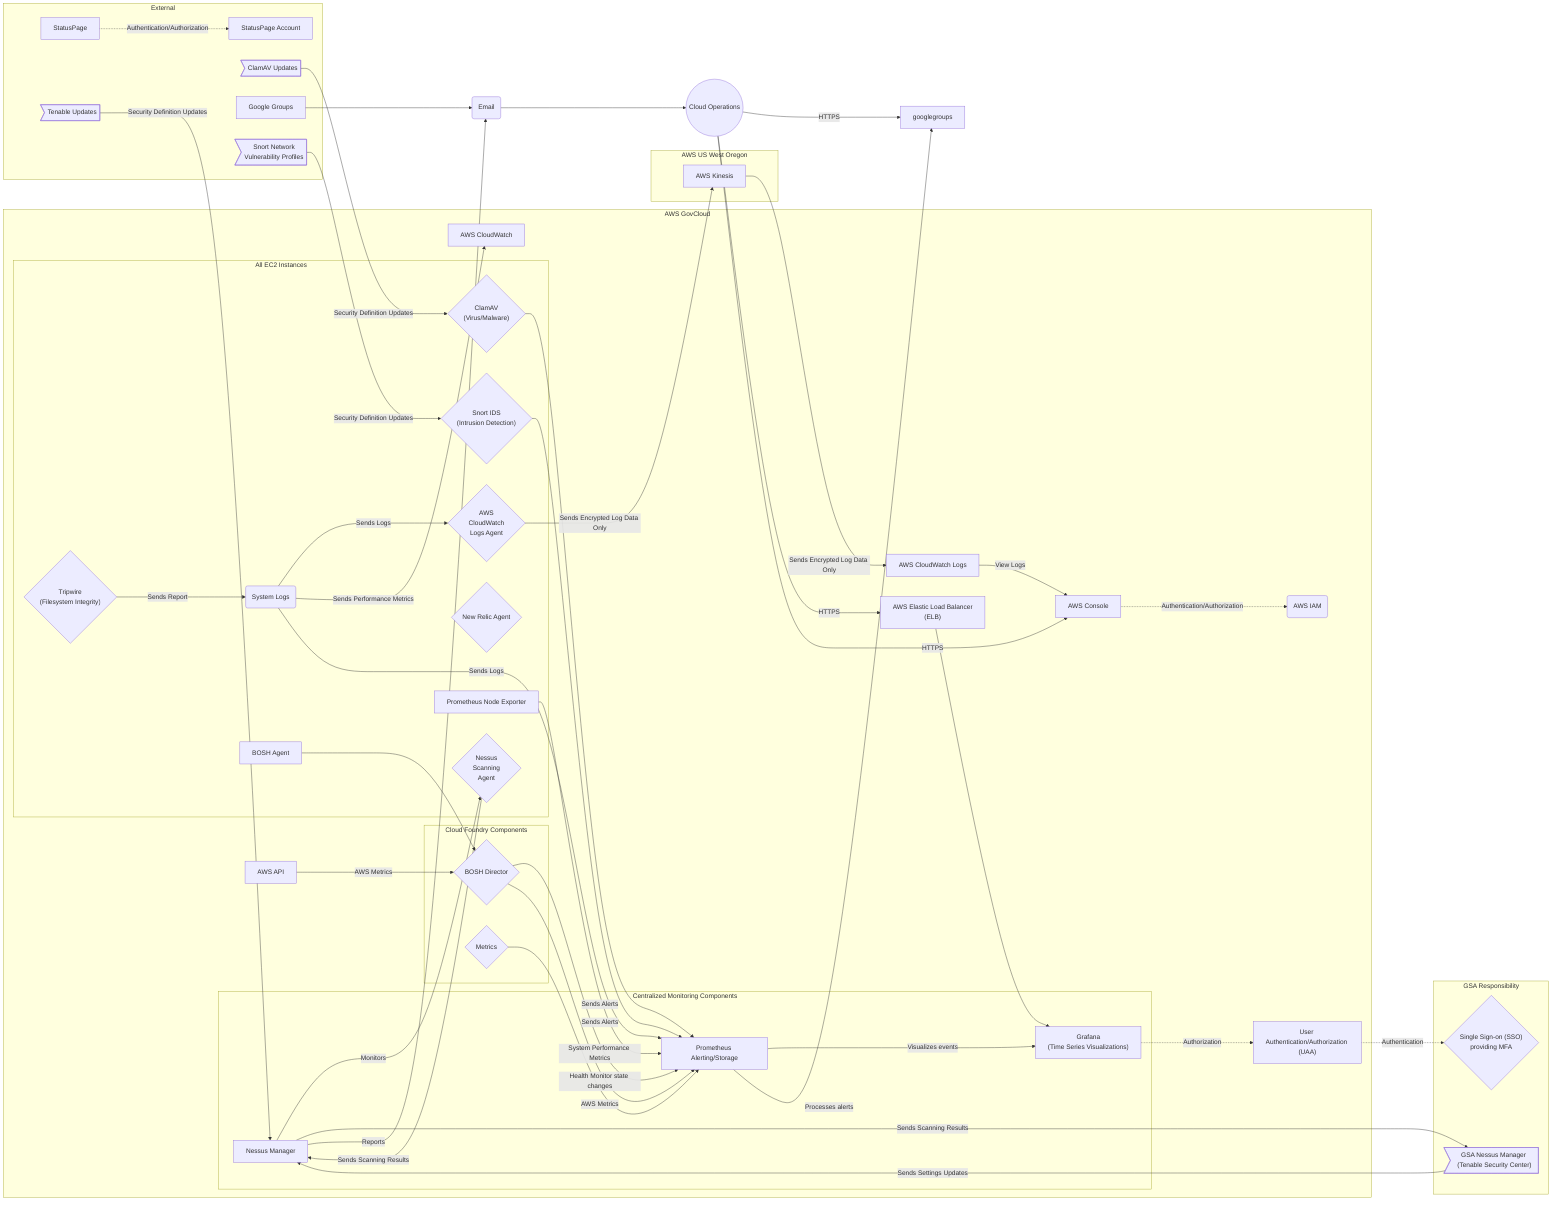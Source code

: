 %% title: 10-4.3 Monitoring & Alerting Data Flow
%% description: Section 10 - System Environment - Figure 10-4.3 Monitoring & Alerting Data Flow
graph LR
  subgraph AWS US West Oregon
    kinesis["AWS Kinesis"]
  end
  subgraph AWS GovCloud
    elb["AWS Elastic Load Balancer<br>(ELB)"]
    UAA["User Authentication/Authorization (UAA)"]
    aws-logs["AWS CloudWatch Logs"]
    aws-cloudwatch["AWS CloudWatch"]
    aws-console["AWS Console"]
    aws-api["AWS API"]
    aws-iam("AWS IAM")
    subgraph Centralized Monitoring Components
      nessus["Nessus Manager"]
      prometheus["Prometheus Alerting/Storage"]
      grafana["Grafana<br>(Time Series Visualizations)"]
    end
    subgraph All EC2 Instances
      nessusagent{"Nessus<br>Scanning<br>Agent"}
      clamav{"ClamAV<br>(Virus/Malware)"}
      tripwire{"Tripwire<br>(Filesystem Integrity)"}
      logs("System Logs")
      aws-logs-agent{"AWS<br>CloudWatch<br>Logs Agent"}
      nragent{"New Relic Agent"}
      snort{"Snort IDS<br>(Intrusion Detection)"}
      boshagent["BOSH Agent"]
      node-exporter["Prometheus Node Exporter"]
    end
    subgraph Cloud Foundry Components
      boshdirector{"BOSH Director"}
      firehose{"Metrics"}
    end
  end
  subgraph GSA Responsibility
    SAML{"Single Sign-on (SSO)<br>providing MFA"}
    gsanessus>"GSA Nessus Manager (Tenable Security Center)"]
  end
  subgraph External
    statuspage["StatusPage"]
    sp-account["StatusPage Account"]
    clamav-updates>"ClamAV Updates"]
    Googlegroups["Google Groups"]
    snort-updates>"Snort Network<br>Vulnerability Profiles"]
    tenable-updates>"Tenable Updates"]
  end
  email("Email")
  Ops((Cloud Operations))

  nessusagent--Sends Scanning Results-->nessus
  nessus--Monitors-->nessusagent
  gsanessus--Sends Settings Updates-->nessus
  nessus--Sends Scanning Results-->gsanessus
  nessus--Reports-->email
  tenable-updates--Security Definition Updates-->nessus

  node-exporter--System Performance Metrics-->prometheus
  firehose-->prometheus
  aws-api--AWS Metrics-->boshdirector
  boshagent-->boshdirector
  boshdirector--Health Monitor state changes-->prometheus
  boshdirector--AWS Metrics-->prometheus

  tripwire--Sends Report-->logs
  logs--Sends Logs-->aws-logs-agent
  logs--Sends Performance Metrics-->aws-cloudwatch
  aws-logs-agent--Sends Encrypted Log Data Only-->kinesis
  kinesis--Sends Encrypted Log Data Only-->aws-logs
  aws-logs--View Logs-->aws-console

  clamav-updates--Security Definition Updates-->clamav
  clamav--Sends Alerts-->prometheus
  
  logs--Sends Logs-->prometheus

  snort-updates--Security Definition Updates-->snort
  snort--Sends Alerts-->prometheus

  prometheus--Visualizes events-->grafana
  elb-->grafana
  prometheus--Processes alerts-->googlegroups
  Googlegroups-->email

  UAA-.Authentication.->SAML
  grafana-.Authorization.->UAA

  aws-console-."Authentication/Authorization".->aws-iam
  statuspage-."Authentication/Authorization".->sp-account
  email-->Ops
  Ops--HTTPS-->elb
  Ops--HTTPS-->aws-console
  Ops--HTTPS-->googlegroups